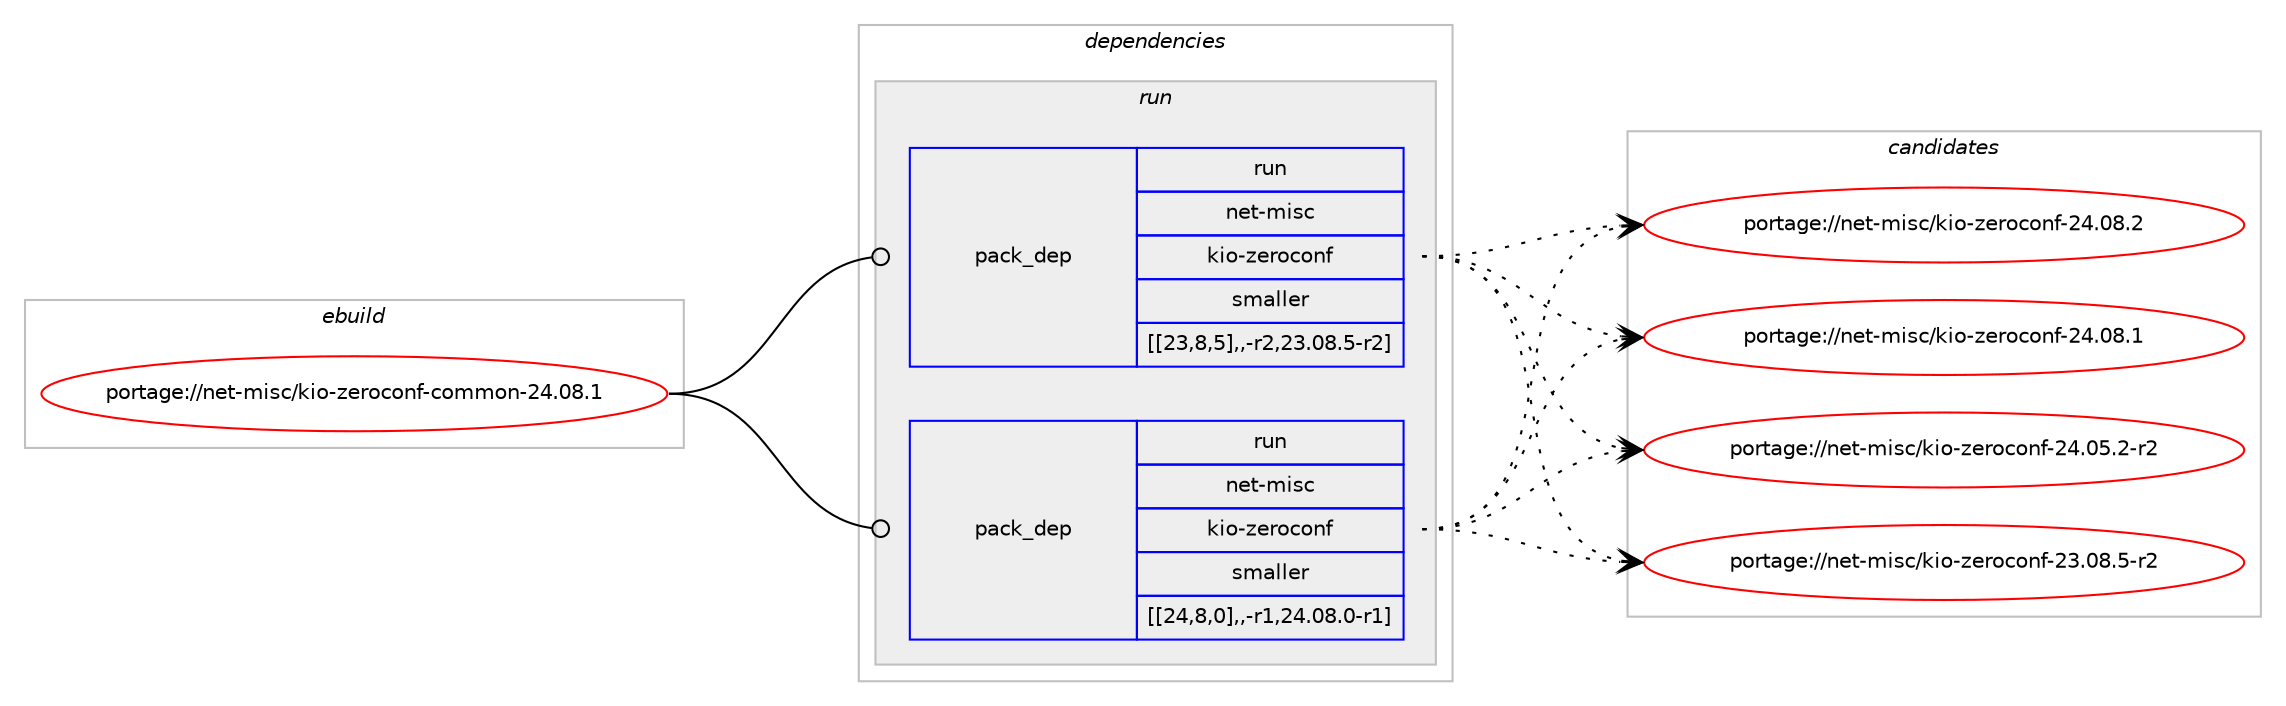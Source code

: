 digraph prolog {

# *************
# Graph options
# *************

newrank=true;
concentrate=true;
compound=true;
graph [rankdir=LR,fontname=Helvetica,fontsize=10,ranksep=1.5];#, ranksep=2.5, nodesep=0.2];
edge  [arrowhead=vee];
node  [fontname=Helvetica,fontsize=10];

# **********
# The ebuild
# **********

subgraph cluster_leftcol {
color=gray;
label=<<i>ebuild</i>>;
id [label="portage://net-misc/kio-zeroconf-common-24.08.1", color=red, width=4, href="../net-misc/kio-zeroconf-common-24.08.1.svg"];
}

# ****************
# The dependencies
# ****************

subgraph cluster_midcol {
color=gray;
label=<<i>dependencies</i>>;
subgraph cluster_compile {
fillcolor="#eeeeee";
style=filled;
label=<<i>compile</i>>;
}
subgraph cluster_compileandrun {
fillcolor="#eeeeee";
style=filled;
label=<<i>compile and run</i>>;
}
subgraph cluster_run {
fillcolor="#eeeeee";
style=filled;
label=<<i>run</i>>;
subgraph pack286753 {
dependency393490 [label=<<TABLE BORDER="0" CELLBORDER="1" CELLSPACING="0" CELLPADDING="4" WIDTH="220"><TR><TD ROWSPAN="6" CELLPADDING="30">pack_dep</TD></TR><TR><TD WIDTH="110">run</TD></TR><TR><TD>net-misc</TD></TR><TR><TD>kio-zeroconf</TD></TR><TR><TD>smaller</TD></TR><TR><TD>[[23,8,5],,-r2,23.08.5-r2]</TD></TR></TABLE>>, shape=none, color=blue];
}
id:e -> dependency393490:w [weight=20,style="solid",arrowhead="odot"];
subgraph pack286784 {
dependency393494 [label=<<TABLE BORDER="0" CELLBORDER="1" CELLSPACING="0" CELLPADDING="4" WIDTH="220"><TR><TD ROWSPAN="6" CELLPADDING="30">pack_dep</TD></TR><TR><TD WIDTH="110">run</TD></TR><TR><TD>net-misc</TD></TR><TR><TD>kio-zeroconf</TD></TR><TR><TD>smaller</TD></TR><TR><TD>[[24,8,0],,-r1,24.08.0-r1]</TD></TR></TABLE>>, shape=none, color=blue];
}
id:e -> dependency393494:w [weight=20,style="solid",arrowhead="odot"];
}
}

# **************
# The candidates
# **************

subgraph cluster_choices {
rank=same;
color=gray;
label=<<i>candidates</i>>;

subgraph choice285454 {
color=black;
nodesep=1;
choice11010111645109105115994710710511145122101114111991111101024550524648564650 [label="portage://net-misc/kio-zeroconf-24.08.2", color=red, width=4,href="../net-misc/kio-zeroconf-24.08.2.svg"];
choice11010111645109105115994710710511145122101114111991111101024550524648564649 [label="portage://net-misc/kio-zeroconf-24.08.1", color=red, width=4,href="../net-misc/kio-zeroconf-24.08.1.svg"];
choice110101116451091051159947107105111451221011141119911111010245505246485346504511450 [label="portage://net-misc/kio-zeroconf-24.05.2-r2", color=red, width=4,href="../net-misc/kio-zeroconf-24.05.2-r2.svg"];
choice110101116451091051159947107105111451221011141119911111010245505146485646534511450 [label="portage://net-misc/kio-zeroconf-23.08.5-r2", color=red, width=4,href="../net-misc/kio-zeroconf-23.08.5-r2.svg"];
dependency393490:e -> choice11010111645109105115994710710511145122101114111991111101024550524648564650:w [style=dotted,weight="100"];
dependency393490:e -> choice11010111645109105115994710710511145122101114111991111101024550524648564649:w [style=dotted,weight="100"];
dependency393490:e -> choice110101116451091051159947107105111451221011141119911111010245505246485346504511450:w [style=dotted,weight="100"];
dependency393490:e -> choice110101116451091051159947107105111451221011141119911111010245505146485646534511450:w [style=dotted,weight="100"];
}
subgraph choice285472 {
color=black;
nodesep=1;
choice11010111645109105115994710710511145122101114111991111101024550524648564650 [label="portage://net-misc/kio-zeroconf-24.08.2", color=red, width=4,href="../net-misc/kio-zeroconf-24.08.2.svg"];
choice11010111645109105115994710710511145122101114111991111101024550524648564649 [label="portage://net-misc/kio-zeroconf-24.08.1", color=red, width=4,href="../net-misc/kio-zeroconf-24.08.1.svg"];
choice110101116451091051159947107105111451221011141119911111010245505246485346504511450 [label="portage://net-misc/kio-zeroconf-24.05.2-r2", color=red, width=4,href="../net-misc/kio-zeroconf-24.05.2-r2.svg"];
choice110101116451091051159947107105111451221011141119911111010245505146485646534511450 [label="portage://net-misc/kio-zeroconf-23.08.5-r2", color=red, width=4,href="../net-misc/kio-zeroconf-23.08.5-r2.svg"];
dependency393494:e -> choice11010111645109105115994710710511145122101114111991111101024550524648564650:w [style=dotted,weight="100"];
dependency393494:e -> choice11010111645109105115994710710511145122101114111991111101024550524648564649:w [style=dotted,weight="100"];
dependency393494:e -> choice110101116451091051159947107105111451221011141119911111010245505246485346504511450:w [style=dotted,weight="100"];
dependency393494:e -> choice110101116451091051159947107105111451221011141119911111010245505146485646534511450:w [style=dotted,weight="100"];
}
}

}
